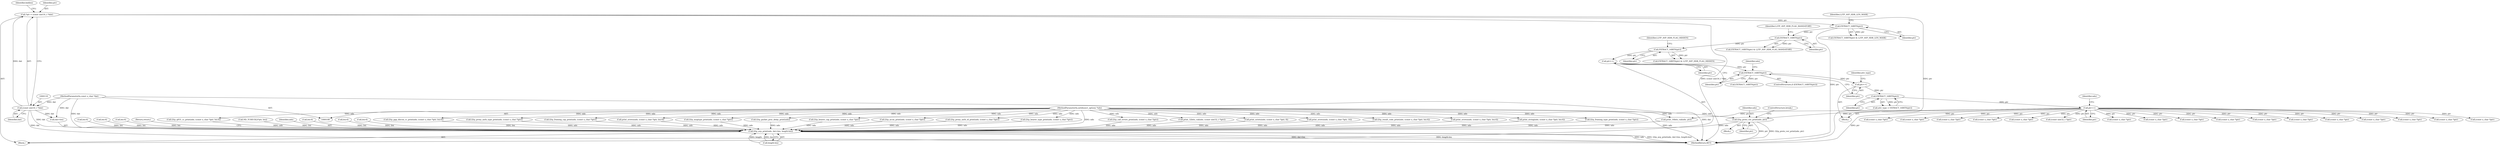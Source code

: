 digraph "1_tcpdump_cc4a7391c616be7a64ed65742ef9ed3f106eb165_0@del" {
"1000276" [label="(Call,l2tp_proto_ver_print(ndo, ptr))"];
"1000109" [label="(MethodParameterIn,netdissect_options *ndo)"];
"1000231" [label="(Call,ptr++)"];
"1000229" [label="(Call,EXTRACT_16BITS(ptr))"];
"1000225" [label="(Call,ptr++)"];
"1000186" [label="(Call,EXTRACT_16BITS(ptr))"];
"1000183" [label="(Call,ptr++)"];
"1000172" [label="(Call,EXTRACT_16BITS(ptr))"];
"1000162" [label="(Call,EXTRACT_16BITS(ptr))"];
"1000141" [label="(Call,EXTRACT_16BITS(ptr))"];
"1000115" [label="(Call,*ptr = (const uint16_t *)dat)"];
"1000117" [label="(Call,(const uint16_t *)dat)"];
"1000110" [label="(MethodParameterIn,const u_char *dat)"];
"1000436" [label="(Call,l2tp_avp_print(ndo, dat+len, length-len))"];
"1000405" [label="(Call,l2tp_call_errors_print(ndo, (const u_char *)ptr))"];
"1000276" [label="(Call,l2tp_proto_ver_print(ndo, ptr))"];
"1000123" [label="(Identifier,hidden)"];
"1000366" [label="(Call,print_32bits_val(ndo, (const uint32_t *)ptr))"];
"1000231" [label="(Call,ptr++)"];
"1000119" [label="(Identifier,dat)"];
"1000335" [label="(Call,(const u_char *)ptr)"];
"1000171" [label="(Call,EXTRACT_16BITS(ptr) & L2TP_AVP_HDR_FLAG_HIDDEN)"];
"1000140" [label="(Call,EXTRACT_16BITS(ptr) & L2TP_AVP_HDR_LEN_MASK)"];
"1000295" [label="(Call,print_octets(ndo, (const u_char *)ptr, 8))"];
"1000224" [label="(Block,)"];
"1000338" [label="(Call,len-6)"];
"1000353" [label="(Call,print_octets(ndo, (const u_char *)ptr, 16))"];
"1000185" [label="(ControlStructure,if (EXTRACT_16BITS(ptr)))"];
"1000143" [label="(Identifier,L2TP_AVP_HDR_LEN_MASK)"];
"1000183" [label="(Call,ptr++)"];
"1000279" [label="(ControlStructure,break;)"];
"1000187" [label="(Identifier,ptr)"];
"1000441" [label="(Call,length-len)"];
"1000229" [label="(Call,EXTRACT_16BITS(ptr))"];
"1000438" [label="(Call,dat+len)"];
"1000109" [label="(MethodParameterIn,netdissect_options *ndo)"];
"1000225" [label="(Call,ptr++)"];
"1000112" [label="(Block,)"];
"1000266" [label="(Call,l2tp_result_code_print(ndo, (const u_char *)ptr, len-6))"];
"1000333" [label="(Call,print_octets(ndo, (const u_char *)ptr, len-6))"];
"1000317" [label="(Call,print_string(ndo, (const u_char *)ptr, len-6))"];
"1000426" [label="(Call,len-6)"];
"1000162" [label="(Call,EXTRACT_16BITS(ptr))"];
"1000407" [label="(Call,(const u_char *)ptr)"];
"1000380" [label="(Call,l2tp_framing_type_print(ndo, (const u_char *)ptr))"];
"1000319" [label="(Call,(const u_char *)ptr)"];
"1000226" [label="(Identifier,ptr)"];
"1000184" [label="(Identifier,ptr)"];
"1000306" [label="(Call,print_16bits_val(ndo, ptr))"];
"1000343" [label="(Call,l2tp_q931_cc_print(ndo, (const u_char *)ptr, len-6))"];
"1000261" [label="(Call,(const u_char *)ptr)"];
"1000421" [label="(Call,l2tp_ppp_discon_cc_print(ndo, (const u_char *)ptr, len-6))"];
"1000232" [label="(Identifier,ptr)"];
"1000297" [label="(Call,(const u_char *)ptr)"];
"1000116" [label="(Identifier,ptr)"];
"1000141" [label="(Call,EXTRACT_16BITS(ptr))"];
"1000142" [label="(Identifier,ptr)"];
"1000194" [label="(Call,EXTRACT_16BITS(ptr))"];
"1000271" [label="(Call,len-6)"];
"1000444" [label="(Return,return;)"];
"1000391" [label="(Call,l2tp_proxy_auth_type_print(ndo, (const u_char *)ptr))"];
"1000281" [label="(Call,l2tp_framing_cap_print(ndo, (const u_char *)ptr))"];
"1000211" [label="(Call,print_octets(ndo, (const u_char *)ptr, len-6))"];
"1000278" [label="(Identifier,ptr)"];
"1000173" [label="(Identifier,ptr)"];
"1000259" [label="(Call,l2tp_msgtype_print(ndo, (const u_char *)ptr))"];
"1000110" [label="(MethodParameterIn,const u_char *dat)"];
"1000115" [label="(Call,*ptr = (const uint16_t *)dat)"];
"1000423" [label="(Call,(const u_char *)ptr)"];
"1000450" [label="(MethodReturn,RET)"];
"1000277" [label="(Identifier,ndo)"];
"1000163" [label="(Identifier,ptr)"];
"1000387" [label="(Call,l2tp_packet_proc_delay_print(ndo))"];
"1000268" [label="(Call,(const u_char *)ptr)"];
"1000191" [label="(Identifier,ndo)"];
"1000288" [label="(Call,l2tp_bearer_cap_print(ndo, (const u_char *)ptr))"];
"1000345" [label="(Call,(const u_char *)ptr)"];
"1000156" [label="(Call,ND_TCHECK2(*ptr, len))"];
"1000382" [label="(Call,(const u_char *)ptr)"];
"1000368" [label="(Call,(const uint32_t *)ptr)"];
"1000412" [label="(Call,l2tp_accm_print(ndo, (const u_char *)ptr))"];
"1000398" [label="(Call,l2tp_proxy_auth_id_print(ndo, (const u_char *)ptr))"];
"1000414" [label="(Call,(const u_char *)ptr)"];
"1000393" [label="(Call,(const u_char *)ptr)"];
"1000174" [label="(Identifier,L2TP_AVP_HDR_FLAG_HIDDEN)"];
"1000437" [label="(Identifier,ndo)"];
"1000355" [label="(Call,(const u_char *)ptr)"];
"1000235" [label="(Identifier,ndo)"];
"1000375" [label="(Call,(const u_char *)ptr)"];
"1000227" [label="(Call,attr_type = EXTRACT_16BITS(ptr))"];
"1000436" [label="(Call,l2tp_avp_print(ndo, dat+len, length-len))"];
"1000283" [label="(Call,(const u_char *)ptr)"];
"1000230" [label="(Identifier,ptr)"];
"1000172" [label="(Call,EXTRACT_16BITS(ptr))"];
"1000348" [label="(Call,len-6)"];
"1000322" [label="(Call,len-6)"];
"1000164" [label="(Identifier,L2TP_AVP_HDR_FLAG_MANDATORY)"];
"1000161" [label="(Call,EXTRACT_16BITS(ptr) & L2TP_AVP_HDR_FLAG_MANDATORY)"];
"1000400" [label="(Call,(const u_char *)ptr)"];
"1000373" [label="(Call,l2tp_bearer_type_print(ndo, (const u_char *)ptr))"];
"1000186" [label="(Call,EXTRACT_16BITS(ptr))"];
"1000290" [label="(Call,(const u_char *)ptr)"];
"1000228" [label="(Identifier,attr_type)"];
"1000257" [label="(Block,)"];
"1000216" [label="(Call,len-6)"];
"1000117" [label="(Call,(const uint16_t *)dat)"];
"1000276" -> "1000257"  [label="AST: "];
"1000276" -> "1000278"  [label="CFG: "];
"1000277" -> "1000276"  [label="AST: "];
"1000278" -> "1000276"  [label="AST: "];
"1000279" -> "1000276"  [label="CFG: "];
"1000276" -> "1000450"  [label="DDG: ptr"];
"1000276" -> "1000450"  [label="DDG: l2tp_proto_ver_print(ndo, ptr)"];
"1000109" -> "1000276"  [label="DDG: ndo"];
"1000231" -> "1000276"  [label="DDG: ptr"];
"1000276" -> "1000436"  [label="DDG: ndo"];
"1000109" -> "1000108"  [label="AST: "];
"1000109" -> "1000450"  [label="DDG: ndo"];
"1000109" -> "1000211"  [label="DDG: ndo"];
"1000109" -> "1000259"  [label="DDG: ndo"];
"1000109" -> "1000266"  [label="DDG: ndo"];
"1000109" -> "1000281"  [label="DDG: ndo"];
"1000109" -> "1000288"  [label="DDG: ndo"];
"1000109" -> "1000295"  [label="DDG: ndo"];
"1000109" -> "1000306"  [label="DDG: ndo"];
"1000109" -> "1000317"  [label="DDG: ndo"];
"1000109" -> "1000333"  [label="DDG: ndo"];
"1000109" -> "1000343"  [label="DDG: ndo"];
"1000109" -> "1000353"  [label="DDG: ndo"];
"1000109" -> "1000366"  [label="DDG: ndo"];
"1000109" -> "1000373"  [label="DDG: ndo"];
"1000109" -> "1000380"  [label="DDG: ndo"];
"1000109" -> "1000387"  [label="DDG: ndo"];
"1000109" -> "1000391"  [label="DDG: ndo"];
"1000109" -> "1000398"  [label="DDG: ndo"];
"1000109" -> "1000405"  [label="DDG: ndo"];
"1000109" -> "1000412"  [label="DDG: ndo"];
"1000109" -> "1000421"  [label="DDG: ndo"];
"1000109" -> "1000436"  [label="DDG: ndo"];
"1000231" -> "1000224"  [label="AST: "];
"1000231" -> "1000232"  [label="CFG: "];
"1000232" -> "1000231"  [label="AST: "];
"1000235" -> "1000231"  [label="CFG: "];
"1000231" -> "1000450"  [label="DDG: ptr"];
"1000229" -> "1000231"  [label="DDG: ptr"];
"1000231" -> "1000261"  [label="DDG: ptr"];
"1000231" -> "1000268"  [label="DDG: ptr"];
"1000231" -> "1000283"  [label="DDG: ptr"];
"1000231" -> "1000290"  [label="DDG: ptr"];
"1000231" -> "1000297"  [label="DDG: ptr"];
"1000231" -> "1000306"  [label="DDG: ptr"];
"1000231" -> "1000319"  [label="DDG: ptr"];
"1000231" -> "1000335"  [label="DDG: ptr"];
"1000231" -> "1000345"  [label="DDG: ptr"];
"1000231" -> "1000355"  [label="DDG: ptr"];
"1000231" -> "1000368"  [label="DDG: ptr"];
"1000231" -> "1000375"  [label="DDG: ptr"];
"1000231" -> "1000382"  [label="DDG: ptr"];
"1000231" -> "1000393"  [label="DDG: ptr"];
"1000231" -> "1000400"  [label="DDG: ptr"];
"1000231" -> "1000407"  [label="DDG: ptr"];
"1000231" -> "1000414"  [label="DDG: ptr"];
"1000231" -> "1000423"  [label="DDG: ptr"];
"1000229" -> "1000227"  [label="AST: "];
"1000229" -> "1000230"  [label="CFG: "];
"1000230" -> "1000229"  [label="AST: "];
"1000227" -> "1000229"  [label="CFG: "];
"1000229" -> "1000227"  [label="DDG: ptr"];
"1000225" -> "1000229"  [label="DDG: ptr"];
"1000225" -> "1000224"  [label="AST: "];
"1000225" -> "1000226"  [label="CFG: "];
"1000226" -> "1000225"  [label="AST: "];
"1000228" -> "1000225"  [label="CFG: "];
"1000186" -> "1000225"  [label="DDG: ptr"];
"1000186" -> "1000185"  [label="AST: "];
"1000186" -> "1000187"  [label="CFG: "];
"1000187" -> "1000186"  [label="AST: "];
"1000191" -> "1000186"  [label="CFG: "];
"1000226" -> "1000186"  [label="CFG: "];
"1000183" -> "1000186"  [label="DDG: ptr"];
"1000186" -> "1000194"  [label="DDG: ptr"];
"1000183" -> "1000112"  [label="AST: "];
"1000183" -> "1000184"  [label="CFG: "];
"1000184" -> "1000183"  [label="AST: "];
"1000187" -> "1000183"  [label="CFG: "];
"1000172" -> "1000183"  [label="DDG: ptr"];
"1000172" -> "1000171"  [label="AST: "];
"1000172" -> "1000173"  [label="CFG: "];
"1000173" -> "1000172"  [label="AST: "];
"1000174" -> "1000172"  [label="CFG: "];
"1000172" -> "1000171"  [label="DDG: ptr"];
"1000162" -> "1000172"  [label="DDG: ptr"];
"1000162" -> "1000161"  [label="AST: "];
"1000162" -> "1000163"  [label="CFG: "];
"1000163" -> "1000162"  [label="AST: "];
"1000164" -> "1000162"  [label="CFG: "];
"1000162" -> "1000161"  [label="DDG: ptr"];
"1000141" -> "1000162"  [label="DDG: ptr"];
"1000141" -> "1000140"  [label="AST: "];
"1000141" -> "1000142"  [label="CFG: "];
"1000142" -> "1000141"  [label="AST: "];
"1000143" -> "1000141"  [label="CFG: "];
"1000141" -> "1000450"  [label="DDG: ptr"];
"1000141" -> "1000140"  [label="DDG: ptr"];
"1000115" -> "1000141"  [label="DDG: ptr"];
"1000115" -> "1000112"  [label="AST: "];
"1000115" -> "1000117"  [label="CFG: "];
"1000116" -> "1000115"  [label="AST: "];
"1000117" -> "1000115"  [label="AST: "];
"1000123" -> "1000115"  [label="CFG: "];
"1000115" -> "1000450"  [label="DDG: (const uint16_t *)dat"];
"1000115" -> "1000450"  [label="DDG: ptr"];
"1000117" -> "1000115"  [label="DDG: dat"];
"1000117" -> "1000119"  [label="CFG: "];
"1000118" -> "1000117"  [label="AST: "];
"1000119" -> "1000117"  [label="AST: "];
"1000117" -> "1000450"  [label="DDG: dat"];
"1000110" -> "1000117"  [label="DDG: dat"];
"1000117" -> "1000436"  [label="DDG: dat"];
"1000117" -> "1000438"  [label="DDG: dat"];
"1000110" -> "1000108"  [label="AST: "];
"1000110" -> "1000450"  [label="DDG: dat"];
"1000110" -> "1000436"  [label="DDG: dat"];
"1000110" -> "1000438"  [label="DDG: dat"];
"1000436" -> "1000112"  [label="AST: "];
"1000436" -> "1000441"  [label="CFG: "];
"1000437" -> "1000436"  [label="AST: "];
"1000438" -> "1000436"  [label="AST: "];
"1000441" -> "1000436"  [label="AST: "];
"1000444" -> "1000436"  [label="CFG: "];
"1000436" -> "1000450"  [label="DDG: ndo"];
"1000436" -> "1000450"  [label="DDG: l2tp_avp_print(ndo, dat+len, length-len)"];
"1000436" -> "1000450"  [label="DDG: dat+len"];
"1000436" -> "1000450"  [label="DDG: length-len"];
"1000343" -> "1000436"  [label="DDG: ndo"];
"1000281" -> "1000436"  [label="DDG: ndo"];
"1000317" -> "1000436"  [label="DDG: ndo"];
"1000295" -> "1000436"  [label="DDG: ndo"];
"1000391" -> "1000436"  [label="DDG: ndo"];
"1000306" -> "1000436"  [label="DDG: ndo"];
"1000387" -> "1000436"  [label="DDG: ndo"];
"1000421" -> "1000436"  [label="DDG: ndo"];
"1000412" -> "1000436"  [label="DDG: ndo"];
"1000366" -> "1000436"  [label="DDG: ndo"];
"1000211" -> "1000436"  [label="DDG: ndo"];
"1000353" -> "1000436"  [label="DDG: ndo"];
"1000373" -> "1000436"  [label="DDG: ndo"];
"1000380" -> "1000436"  [label="DDG: ndo"];
"1000333" -> "1000436"  [label="DDG: ndo"];
"1000259" -> "1000436"  [label="DDG: ndo"];
"1000288" -> "1000436"  [label="DDG: ndo"];
"1000266" -> "1000436"  [label="DDG: ndo"];
"1000405" -> "1000436"  [label="DDG: ndo"];
"1000398" -> "1000436"  [label="DDG: ndo"];
"1000441" -> "1000436"  [label="DDG: length"];
"1000441" -> "1000436"  [label="DDG: len"];
"1000156" -> "1000436"  [label="DDG: len"];
"1000426" -> "1000436"  [label="DDG: len"];
"1000216" -> "1000436"  [label="DDG: len"];
"1000322" -> "1000436"  [label="DDG: len"];
"1000271" -> "1000436"  [label="DDG: len"];
"1000338" -> "1000436"  [label="DDG: len"];
"1000348" -> "1000436"  [label="DDG: len"];
}
